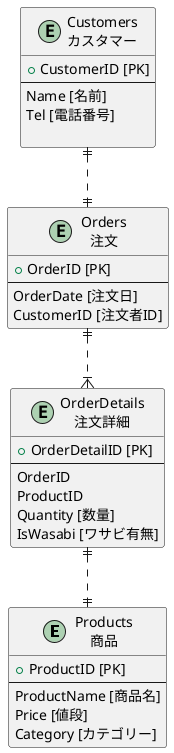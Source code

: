 @startuml tables
entity products as "Products\n商品" {
  + ProductID [PK]
  --
  ProductName [商品名]
  Price [値段]
  Category [カテゴリー]
}

entity orderdetails as "OrderDetails\n注文詳細" {
  + OrderDetailID [PK]
  --
  OrderID 
  ProductID 
  Quantity [数量]
  IsWasabi [ワサビ有無]
}

entity orders as "Orders\n注文" {
  + OrderID [PK]
  --
  OrderDate [注文日]
  CustomerID [注文者ID]
}

entity customers as "Customers\nカスタマー"{
  + CustomerID [PK]
  --
  Name [名前]
  Tel [電話番号]

}

orders ||..|{ orderdetails
orderdetails ||..|| products
customers ||..|| orders

@enduml